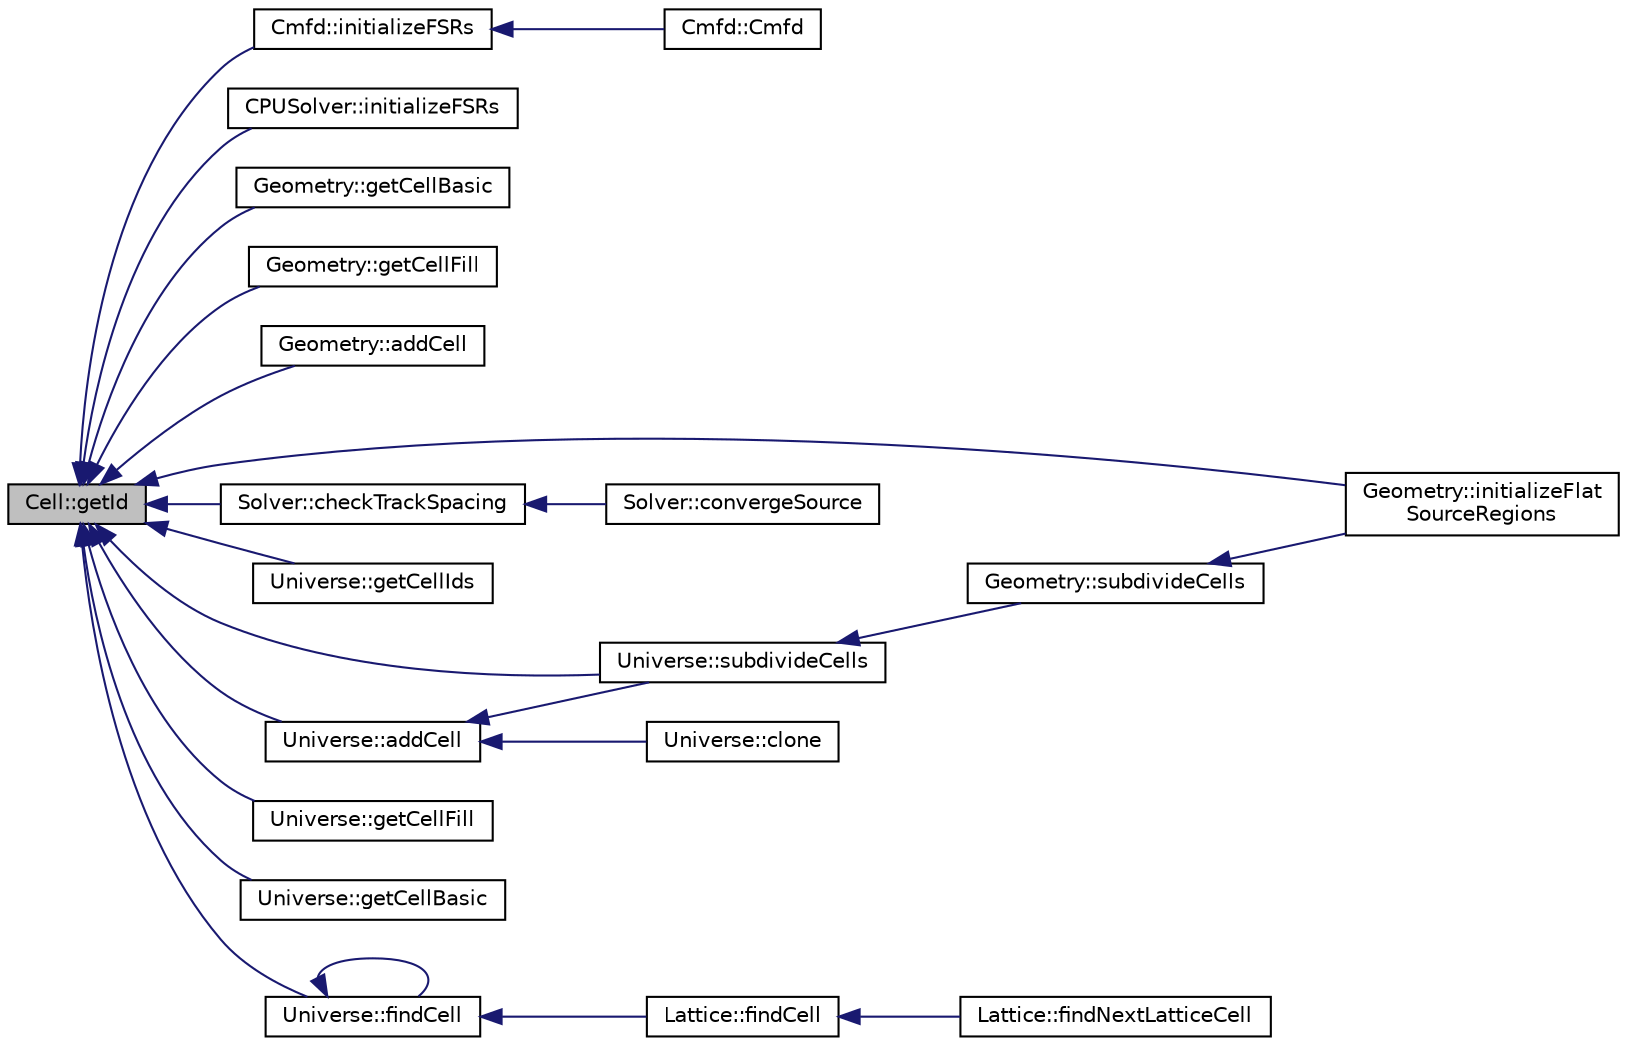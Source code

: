 digraph "Cell::getId"
{
  edge [fontname="Helvetica",fontsize="10",labelfontname="Helvetica",labelfontsize="10"];
  node [fontname="Helvetica",fontsize="10",shape=record];
  rankdir="LR";
  Node1 [label="Cell::getId",height=0.2,width=0.4,color="black", fillcolor="grey75", style="filled" fontcolor="black"];
  Node1 -> Node2 [dir="back",color="midnightblue",fontsize="10",style="solid",fontname="Helvetica"];
  Node2 [label="Cmfd::initializeFSRs",height=0.2,width=0.4,color="black", fillcolor="white", style="filled",URL="$classCmfd.html#ad9986bd845448ba21625cb8adbc0b2e5",tooltip="Initialize the FSRs."];
  Node2 -> Node3 [dir="back",color="midnightblue",fontsize="10",style="solid",fontname="Helvetica"];
  Node3 [label="Cmfd::Cmfd",height=0.2,width=0.4,color="black", fillcolor="white", style="filled",URL="$classCmfd.html#a335603297bf627c6eb63ca24cb971a26",tooltip="Constructor initializes boundaries and variables that describe the Cmfd object."];
  Node1 -> Node4 [dir="back",color="midnightblue",fontsize="10",style="solid",fontname="Helvetica"];
  Node4 [label="CPUSolver::initializeFSRs",height=0.2,width=0.4,color="black", fillcolor="white", style="filled",URL="$classCPUSolver.html#aafc9bf9eb416a12cbe21ddde4b5f9f1c",tooltip="Initializes the FSR volumes and Materials array."];
  Node1 -> Node5 [dir="back",color="midnightblue",fontsize="10",style="solid",fontname="Helvetica"];
  Node5 [label="Geometry::getCellBasic",height=0.2,width=0.4,color="black", fillcolor="white", style="filled",URL="$classGeometry.html#ae8bb828df45dc6c34349e78412268d59",tooltip="Return a pointer to a Cell filled by a Material (CellBasic) from the Geometry."];
  Node1 -> Node6 [dir="back",color="midnightblue",fontsize="10",style="solid",fontname="Helvetica"];
  Node6 [label="Geometry::getCellFill",height=0.2,width=0.4,color="black", fillcolor="white", style="filled",URL="$classGeometry.html#a8196cf7b0bb73ead492767a47f01db70",tooltip="Return a pointer to a Cell filled by a Universe (CellFill) from the Geometry."];
  Node1 -> Node7 [dir="back",color="midnightblue",fontsize="10",style="solid",fontname="Helvetica"];
  Node7 [label="Geometry::addCell",height=0.2,width=0.4,color="black", fillcolor="white", style="filled",URL="$classGeometry.html#ac682e21a0664f12390bb956147030bdf",tooltip="Add a Cell to the Geometry."];
  Node1 -> Node8 [dir="back",color="midnightblue",fontsize="10",style="solid",fontname="Helvetica"];
  Node8 [label="Geometry::initializeFlat\lSourceRegions",height=0.2,width=0.4,color="black", fillcolor="white", style="filled",URL="$classGeometry.html#ad951597b0a94c3f4c43db865ae30218d",tooltip="Compute the number of flat source regions in the Geometry and initialize arrays for FSR IDs and maps..."];
  Node1 -> Node9 [dir="back",color="midnightblue",fontsize="10",style="solid",fontname="Helvetica"];
  Node9 [label="Solver::checkTrackSpacing",height=0.2,width=0.4,color="black", fillcolor="white", style="filled",URL="$classSolver.html#a4ab290c6ca1d74230bf885cfc7f58b7a",tooltip="Checks that each FSR has at least one Track segment crossing it and if not, throws an exception and p..."];
  Node9 -> Node10 [dir="back",color="midnightblue",fontsize="10",style="solid",fontname="Helvetica"];
  Node10 [label="Solver::convergeSource",height=0.2,width=0.4,color="black", fillcolor="white", style="filled",URL="$classSolver.html#af8358a66a7cbd56339211f80a2365678",tooltip="Computes keff by performing a series of transport sweep and source updates."];
  Node1 -> Node11 [dir="back",color="midnightblue",fontsize="10",style="solid",fontname="Helvetica"];
  Node11 [label="Universe::getCellIds",height=0.2,width=0.4,color="black", fillcolor="white", style="filled",URL="$classUniverse.html#a5d8cb5356f72e52bef498e2cbeb95328",tooltip="Aggregates a list (vector) of the IDs of all Cells in the Universe."];
  Node1 -> Node12 [dir="back",color="midnightblue",fontsize="10",style="solid",fontname="Helvetica"];
  Node12 [label="Universe::addCell",height=0.2,width=0.4,color="black", fillcolor="white", style="filled",URL="$classUniverse.html#af045c632c9b336f8d4f7be20c5a510a1",tooltip="Adds a Cell to this Universe."];
  Node12 -> Node13 [dir="back",color="midnightblue",fontsize="10",style="solid",fontname="Helvetica"];
  Node13 [label="Universe::subdivideCells",height=0.2,width=0.4,color="black", fillcolor="white", style="filled",URL="$classUniverse.html#ae3952c88390eda788da540d421d0b139",tooltip="Subdivides all of the Cells within this Universe into rings and angular sectors."];
  Node13 -> Node14 [dir="back",color="midnightblue",fontsize="10",style="solid",fontname="Helvetica"];
  Node14 [label="Geometry::subdivideCells",height=0.2,width=0.4,color="black", fillcolor="white", style="filled",URL="$classGeometry.html#a8a81fa7b3dec100737f1dcc566f4d2ca",tooltip="Subidivides all Cells in the Geometry into rings and angular sectors."];
  Node14 -> Node8 [dir="back",color="midnightblue",fontsize="10",style="solid",fontname="Helvetica"];
  Node12 -> Node15 [dir="back",color="midnightblue",fontsize="10",style="solid",fontname="Helvetica"];
  Node15 [label="Universe::clone",height=0.2,width=0.4,color="black", fillcolor="white", style="filled",URL="$classUniverse.html#a6f7c4480848e68b07ce2a6844b450f90",tooltip="Clones this Universe and all of the Cells within it and returns it."];
  Node1 -> Node16 [dir="back",color="midnightblue",fontsize="10",style="solid",fontname="Helvetica"];
  Node16 [label="Universe::getCellFill",height=0.2,width=0.4,color="black", fillcolor="white", style="filled",URL="$classUniverse.html#afb546608a947f48e8eafb307eab0d2d8",tooltip="Returns a CellFill in this Universe."];
  Node1 -> Node17 [dir="back",color="midnightblue",fontsize="10",style="solid",fontname="Helvetica"];
  Node17 [label="Universe::getCellBasic",height=0.2,width=0.4,color="black", fillcolor="white", style="filled",URL="$classUniverse.html#abbbc6829e073e135d980c77020fc8293",tooltip="Returns a CellBasic in this Universe."];
  Node1 -> Node18 [dir="back",color="midnightblue",fontsize="10",style="solid",fontname="Helvetica"];
  Node18 [label="Universe::findCell",height=0.2,width=0.4,color="black", fillcolor="white", style="filled",URL="$classUniverse.html#a70bafb1689f44b64ed98e85df1595f03",tooltip="Finds the Cell for which a LocalCoords object resides."];
  Node18 -> Node18 [dir="back",color="midnightblue",fontsize="10",style="solid",fontname="Helvetica"];
  Node18 -> Node19 [dir="back",color="midnightblue",fontsize="10",style="solid",fontname="Helvetica"];
  Node19 [label="Lattice::findCell",height=0.2,width=0.4,color="black", fillcolor="white", style="filled",URL="$classLattice.html#a106bb34948883f3695bbffa5e44bce2b",tooltip="Finds the Cell within this Lattice that a LocalCoords is in."];
  Node19 -> Node20 [dir="back",color="midnightblue",fontsize="10",style="solid",fontname="Helvetica"];
  Node20 [label="Lattice::findNextLatticeCell",height=0.2,width=0.4,color="black", fillcolor="white", style="filled",URL="$classLattice.html#a74e06905bc0f096fa4fb1b97420b0825",tooltip="Finds the next Cell for a LocalCoords object along a trajectory defined by some angle (in radians fro..."];
  Node1 -> Node13 [dir="back",color="midnightblue",fontsize="10",style="solid",fontname="Helvetica"];
}
